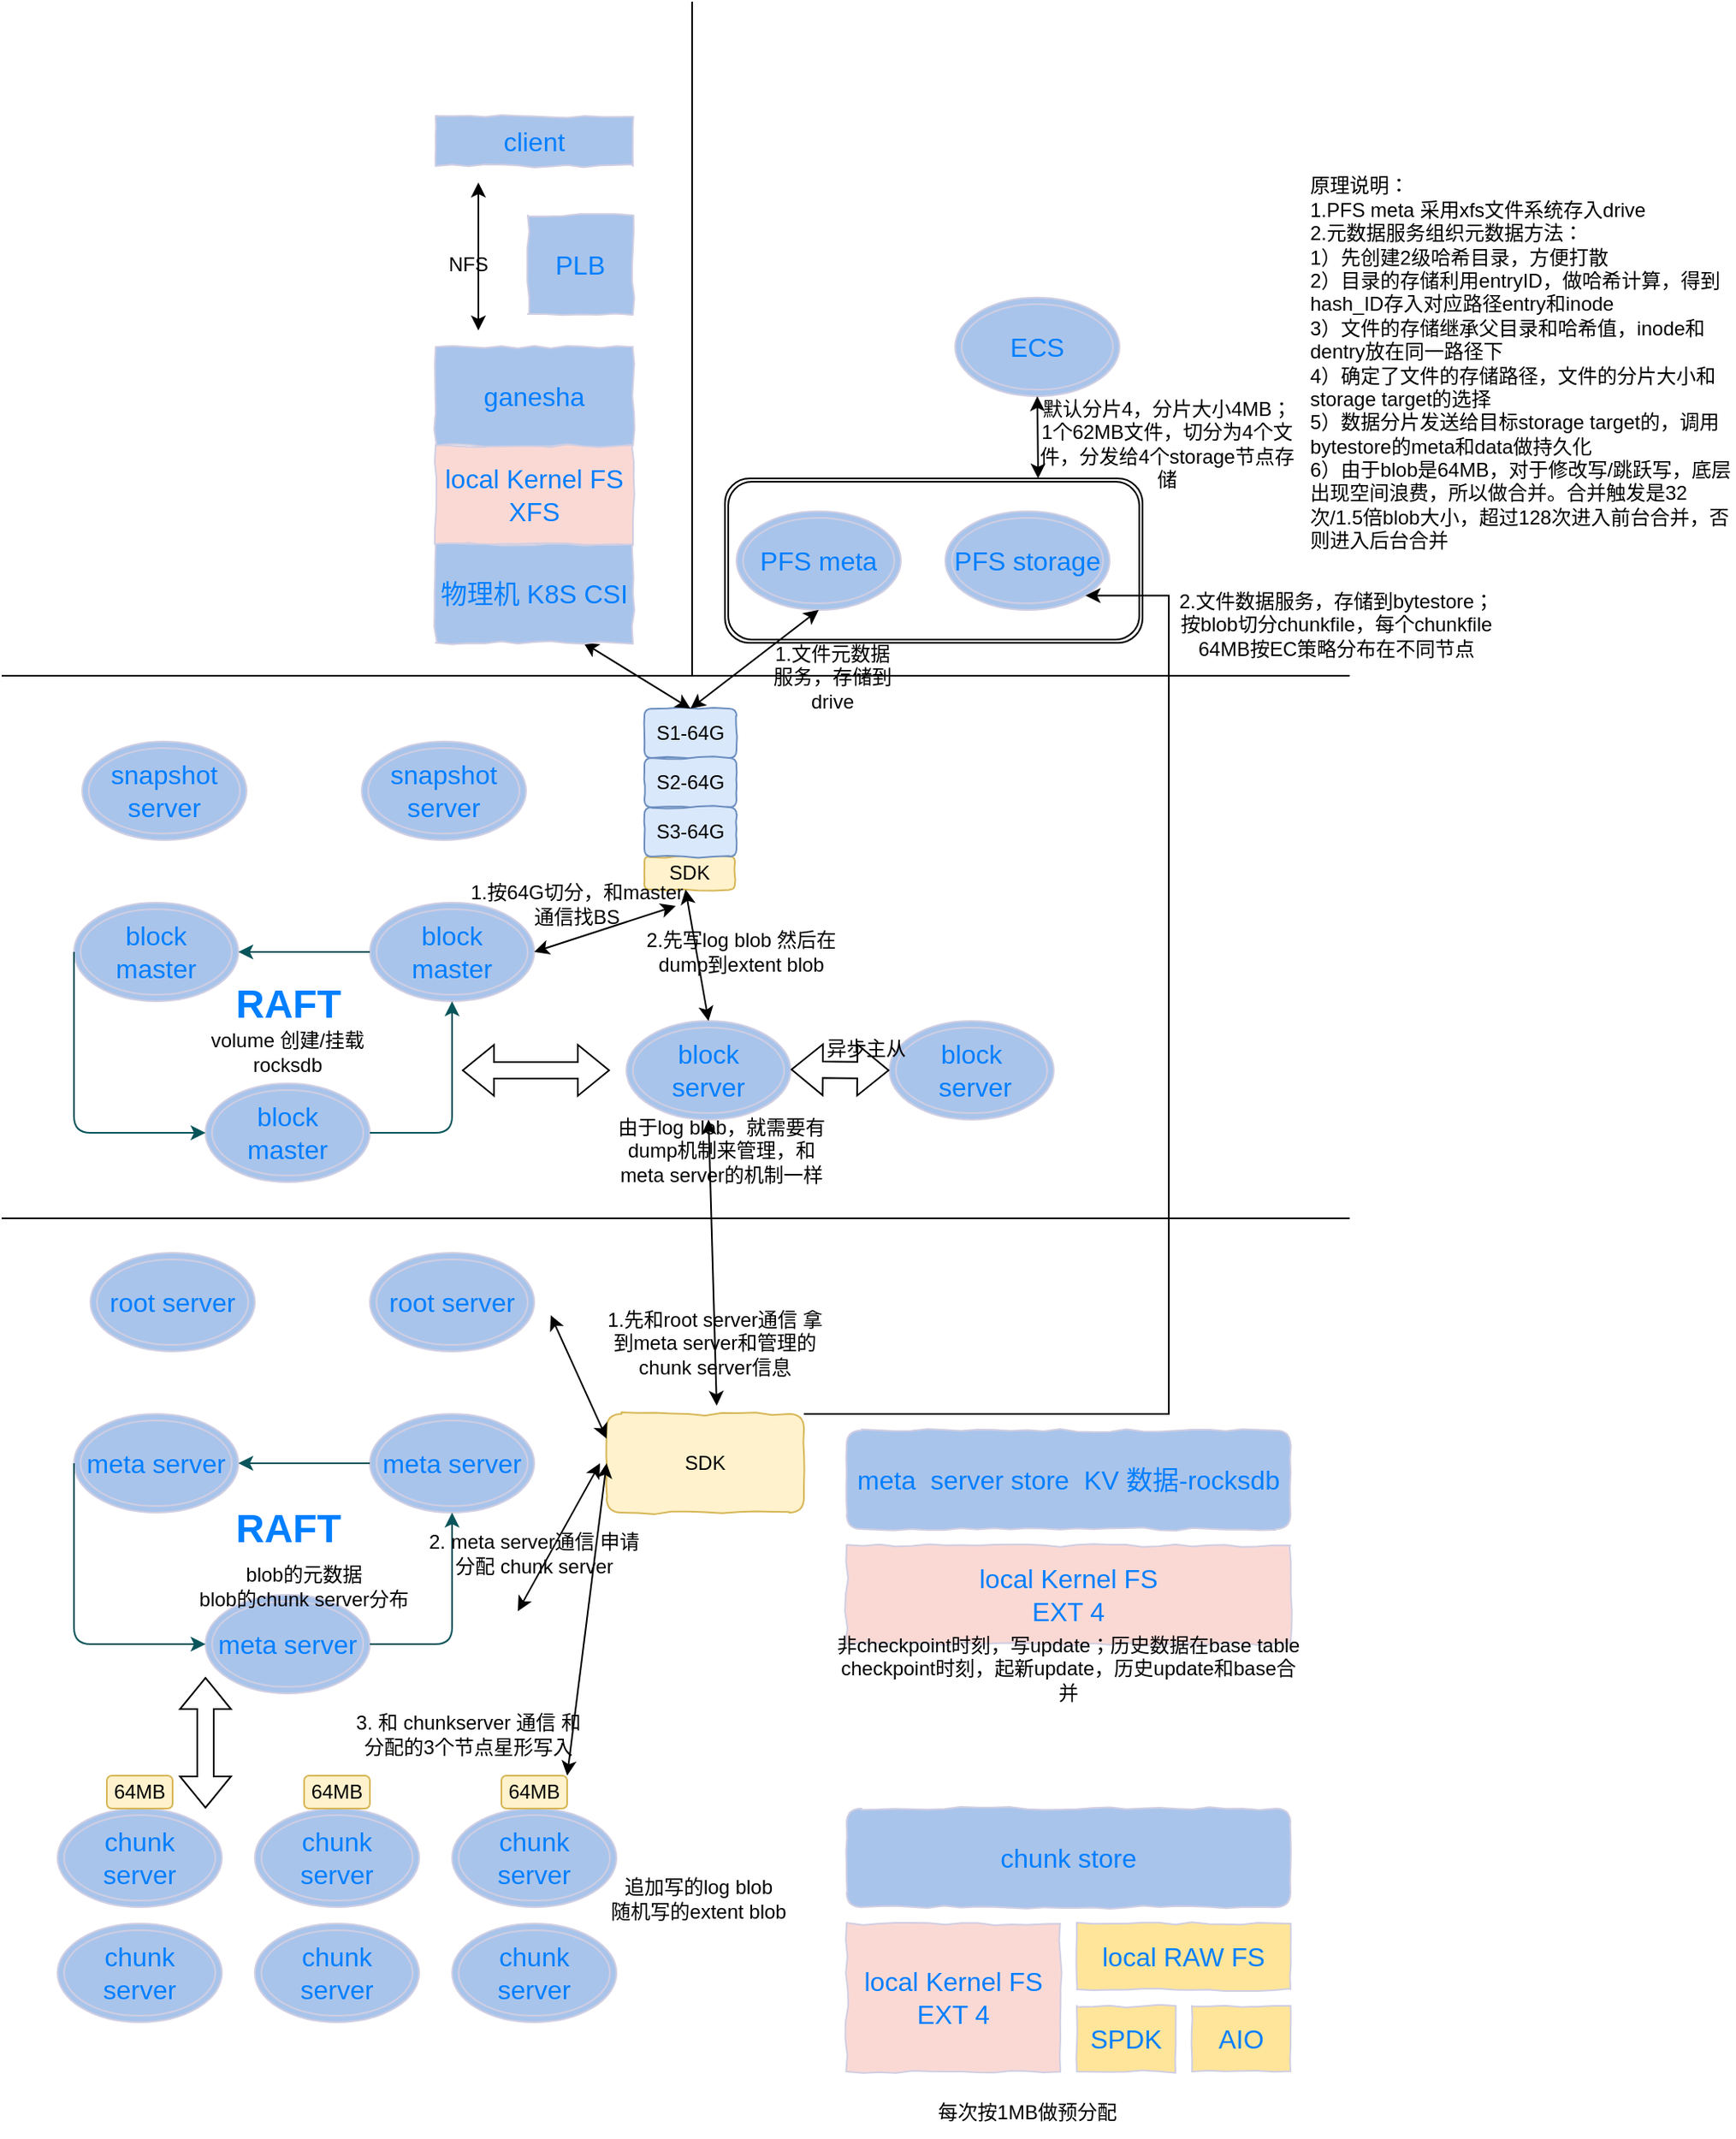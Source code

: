<mxfile version="16.2.4" type="github">
  <diagram id="OlZEOA0zvrnhem5579Ee" name="Page-1">
    <mxGraphModel dx="946" dy="1675" grid="1" gridSize="10" guides="1" tooltips="1" connect="1" arrows="1" fold="1" page="1" pageScale="1" pageWidth="827" pageHeight="1169" math="0" shadow="0">
      <root>
        <mxCell id="0" />
        <mxCell id="1" parent="0" />
        <mxCell id="CJ9ZkTnZIKFmRV_ew28D-1" value="&lt;font style=&quot;font-size: 16px&quot; color=&quot;#007fff&quot;&gt;local Kernel FS&lt;br&gt;EXT 4&lt;br&gt;&lt;/font&gt;" style="rounded=0;whiteSpace=wrap;html=1;sketch=0;fontColor=#1A1A1A;strokeColor=#D0CEE2;fillColor=#FAD9D5;comic=1;" parent="1" vertex="1">
          <mxGeometry x="514" y="1039" width="130" height="90" as="geometry" />
        </mxCell>
        <mxCell id="CJ9ZkTnZIKFmRV_ew28D-3" value="local RAW FS" style="rounded=0;whiteSpace=wrap;html=1;comic=1;sketch=0;fontSize=16;fontColor=#007FFF;strokeColor=#D0CEE2;fillColor=#FFE599;gradientColor=none;" parent="1" vertex="1">
          <mxGeometry x="654" y="1039" width="130" height="40" as="geometry" />
        </mxCell>
        <mxCell id="CJ9ZkTnZIKFmRV_ew28D-4" value="SPDK" style="rounded=0;whiteSpace=wrap;html=1;comic=1;sketch=0;fontSize=16;fontColor=#007FFF;strokeColor=#D0CEE2;fillColor=#FFE599;gradientColor=none;" parent="1" vertex="1">
          <mxGeometry x="654" y="1089" width="60" height="40" as="geometry" />
        </mxCell>
        <mxCell id="CJ9ZkTnZIKFmRV_ew28D-5" value="AIO" style="rounded=0;whiteSpace=wrap;html=1;comic=1;sketch=0;fontSize=16;fontColor=#007FFF;strokeColor=#D0CEE2;fillColor=#FFE599;gradientColor=none;" parent="1" vertex="1">
          <mxGeometry x="724" y="1089" width="60" height="40" as="geometry" />
        </mxCell>
        <mxCell id="CJ9ZkTnZIKFmRV_ew28D-8" value="chunk store" style="rounded=1;whiteSpace=wrap;html=1;comic=1;sketch=0;fontSize=16;fontColor=#007FFF;strokeColor=#D0CEE2;fillColor=#A9C4EB;gradientColor=none;" parent="1" vertex="1">
          <mxGeometry x="514" y="969" width="270" height="60" as="geometry" />
        </mxCell>
        <mxCell id="CJ9ZkTnZIKFmRV_ew28D-9" value="meta server" style="ellipse;shape=doubleEllipse;whiteSpace=wrap;html=1;rounded=0;comic=1;sketch=0;fontSize=16;fontColor=#007FFF;strokeColor=#D0CEE2;fillColor=#A9C4EB;gradientColor=none;" parent="1" vertex="1">
          <mxGeometry x="44" y="729" width="100" height="60" as="geometry" />
        </mxCell>
        <mxCell id="CJ9ZkTnZIKFmRV_ew28D-10" value="meta server" style="ellipse;shape=doubleEllipse;whiteSpace=wrap;html=1;rounded=0;comic=1;sketch=0;fontSize=16;fontColor=#007FFF;strokeColor=#D0CEE2;fillColor=#A9C4EB;gradientColor=none;" parent="1" vertex="1">
          <mxGeometry x="124" y="839" width="100" height="60" as="geometry" />
        </mxCell>
        <mxCell id="CJ9ZkTnZIKFmRV_ew28D-11" value="meta server" style="ellipse;shape=doubleEllipse;whiteSpace=wrap;html=1;rounded=0;comic=1;sketch=0;fontSize=16;fontColor=#007FFF;strokeColor=#D0CEE2;fillColor=#A9C4EB;gradientColor=none;" parent="1" vertex="1">
          <mxGeometry x="224" y="729" width="100" height="60" as="geometry" />
        </mxCell>
        <mxCell id="CJ9ZkTnZIKFmRV_ew28D-12" value="" style="edgeStyle=segmentEdgeStyle;endArrow=classic;html=1;rounded=1;sketch=0;fontSize=16;fontColor=#007FFF;strokeColor=#09555B;curved=0;entryX=0.5;entryY=1;entryDx=0;entryDy=0;" parent="1" target="CJ9ZkTnZIKFmRV_ew28D-11" edge="1">
          <mxGeometry width="50" height="50" relative="1" as="geometry">
            <mxPoint x="224" y="869" as="sourcePoint" />
            <mxPoint x="274" y="819" as="targetPoint" />
          </mxGeometry>
        </mxCell>
        <mxCell id="CJ9ZkTnZIKFmRV_ew28D-13" value="" style="edgeStyle=segmentEdgeStyle;endArrow=classic;html=1;rounded=1;sketch=0;fontSize=16;fontColor=#007FFF;strokeColor=#09555B;curved=0;exitX=0;exitY=0.5;exitDx=0;exitDy=0;entryX=1;entryY=0.5;entryDx=0;entryDy=0;" parent="1" source="CJ9ZkTnZIKFmRV_ew28D-11" target="CJ9ZkTnZIKFmRV_ew28D-9" edge="1">
          <mxGeometry width="50" height="50" relative="1" as="geometry">
            <mxPoint x="404" y="879" as="sourcePoint" />
            <mxPoint x="454" y="829" as="targetPoint" />
          </mxGeometry>
        </mxCell>
        <mxCell id="CJ9ZkTnZIKFmRV_ew28D-15" value="" style="edgeStyle=segmentEdgeStyle;endArrow=classic;html=1;rounded=1;sketch=0;fontSize=16;fontColor=#007FFF;strokeColor=#09555B;curved=0;entryX=0;entryY=0.5;entryDx=0;entryDy=0;exitX=0;exitY=0.5;exitDx=0;exitDy=0;" parent="1" source="CJ9ZkTnZIKFmRV_ew28D-9" target="CJ9ZkTnZIKFmRV_ew28D-10" edge="1">
          <mxGeometry width="50" height="50" relative="1" as="geometry">
            <mxPoint x="404" y="879" as="sourcePoint" />
            <mxPoint x="454" y="829" as="targetPoint" />
            <Array as="points">
              <mxPoint x="44" y="869" />
            </Array>
          </mxGeometry>
        </mxCell>
        <mxCell id="CJ9ZkTnZIKFmRV_ew28D-16" value="RAFT" style="text;strokeColor=none;fillColor=none;html=1;fontSize=24;fontStyle=1;verticalAlign=middle;align=center;rounded=0;comic=1;sketch=0;fontColor=#007FFF;" parent="1" vertex="1">
          <mxGeometry x="124" y="779" width="100" height="40" as="geometry" />
        </mxCell>
        <mxCell id="CJ9ZkTnZIKFmRV_ew28D-17" value="chunk server" style="ellipse;shape=doubleEllipse;whiteSpace=wrap;html=1;rounded=0;comic=1;sketch=0;fontSize=16;fontColor=#007FFF;strokeColor=#D0CEE2;fillColor=#A9C4EB;gradientColor=none;" parent="1" vertex="1">
          <mxGeometry x="34" y="969" width="100" height="60" as="geometry" />
        </mxCell>
        <mxCell id="CJ9ZkTnZIKFmRV_ew28D-18" value="&lt;span&gt;chunk server&lt;/span&gt;" style="ellipse;shape=doubleEllipse;whiteSpace=wrap;html=1;rounded=0;comic=1;sketch=0;fontSize=16;fontColor=#007FFF;strokeColor=#D0CEE2;fillColor=#A9C4EB;gradientColor=none;" parent="1" vertex="1">
          <mxGeometry x="154" y="969" width="100" height="60" as="geometry" />
        </mxCell>
        <mxCell id="CJ9ZkTnZIKFmRV_ew28D-19" value="&lt;span&gt;chunk server&lt;/span&gt;" style="ellipse;shape=doubleEllipse;whiteSpace=wrap;html=1;rounded=0;comic=1;sketch=0;fontSize=16;fontColor=#007FFF;strokeColor=#D0CEE2;fillColor=#A9C4EB;gradientColor=none;" parent="1" vertex="1">
          <mxGeometry x="274" y="969" width="100" height="60" as="geometry" />
        </mxCell>
        <mxCell id="CJ9ZkTnZIKFmRV_ew28D-20" value="&lt;span&gt;chunk server&lt;/span&gt;" style="ellipse;shape=doubleEllipse;whiteSpace=wrap;html=1;rounded=0;comic=1;sketch=0;fontSize=16;fontColor=#007FFF;strokeColor=#D0CEE2;fillColor=#A9C4EB;gradientColor=none;" parent="1" vertex="1">
          <mxGeometry x="34" y="1039" width="100" height="60" as="geometry" />
        </mxCell>
        <mxCell id="CJ9ZkTnZIKFmRV_ew28D-21" value="&lt;span&gt;chunk server&lt;/span&gt;" style="ellipse;shape=doubleEllipse;whiteSpace=wrap;html=1;rounded=0;comic=1;sketch=0;fontSize=16;fontColor=#007FFF;strokeColor=#D0CEE2;fillColor=#A9C4EB;gradientColor=none;" parent="1" vertex="1">
          <mxGeometry x="154" y="1039" width="100" height="60" as="geometry" />
        </mxCell>
        <mxCell id="CJ9ZkTnZIKFmRV_ew28D-22" value="&lt;span&gt;chunk server&lt;/span&gt;" style="ellipse;shape=doubleEllipse;whiteSpace=wrap;html=1;rounded=0;comic=1;sketch=0;fontSize=16;fontColor=#007FFF;strokeColor=#D0CEE2;fillColor=#A9C4EB;gradientColor=none;" parent="1" vertex="1">
          <mxGeometry x="274" y="1039" width="100" height="60" as="geometry" />
        </mxCell>
        <mxCell id="FTZLNdXTJdqXe5OXfxoS-4" value="blob的元数据&lt;br&gt;blob的chunk server分布" style="text;html=1;strokeColor=none;fillColor=none;align=center;verticalAlign=middle;whiteSpace=wrap;rounded=0;" parent="1" vertex="1">
          <mxGeometry x="114" y="819" width="140" height="30" as="geometry" />
        </mxCell>
        <mxCell id="FTZLNdXTJdqXe5OXfxoS-5" value="追加写的log blob&lt;br&gt;随机写的extent blob" style="text;html=1;strokeColor=none;fillColor=none;align=center;verticalAlign=middle;whiteSpace=wrap;rounded=0;" parent="1" vertex="1">
          <mxGeometry x="354" y="1009" width="140" height="30" as="geometry" />
        </mxCell>
        <mxCell id="FTZLNdXTJdqXe5OXfxoS-7" value="64MB" style="rounded=1;whiteSpace=wrap;html=1;fillColor=#fff2cc;strokeColor=#d6b656;" parent="1" vertex="1">
          <mxGeometry x="64" y="949" width="40" height="20" as="geometry" />
        </mxCell>
        <mxCell id="FTZLNdXTJdqXe5OXfxoS-9" value="64MB" style="rounded=1;whiteSpace=wrap;html=1;fillColor=#fff2cc;strokeColor=#d6b656;" parent="1" vertex="1">
          <mxGeometry x="184" y="949" width="40" height="20" as="geometry" />
        </mxCell>
        <mxCell id="FTZLNdXTJdqXe5OXfxoS-10" value="64MB" style="rounded=1;whiteSpace=wrap;html=1;fillColor=#fff2cc;strokeColor=#d6b656;" parent="1" vertex="1">
          <mxGeometry x="304" y="949" width="40" height="20" as="geometry" />
        </mxCell>
        <mxCell id="FTZLNdXTJdqXe5OXfxoS-11" value="root server" style="ellipse;shape=doubleEllipse;whiteSpace=wrap;html=1;rounded=0;comic=1;sketch=0;fontSize=16;fontColor=#007FFF;strokeColor=#D0CEE2;fillColor=#A9C4EB;gradientColor=none;" parent="1" vertex="1">
          <mxGeometry x="54" y="631" width="100" height="60" as="geometry" />
        </mxCell>
        <mxCell id="FTZLNdXTJdqXe5OXfxoS-12" value="&lt;span&gt;root server&lt;/span&gt;" style="ellipse;shape=doubleEllipse;whiteSpace=wrap;html=1;rounded=0;comic=1;sketch=0;fontSize=16;fontColor=#007FFF;strokeColor=#D0CEE2;fillColor=#A9C4EB;gradientColor=none;" parent="1" vertex="1">
          <mxGeometry x="224" y="631" width="100" height="60" as="geometry" />
        </mxCell>
        <mxCell id="FTZLNdXTJdqXe5OXfxoS-13" value="SDK" style="rounded=1;whiteSpace=wrap;html=1;fillColor=#fff2cc;strokeColor=#d6b656;comic=1;" parent="1" vertex="1">
          <mxGeometry x="368" y="729" width="120" height="60" as="geometry" />
        </mxCell>
        <mxCell id="FTZLNdXTJdqXe5OXfxoS-15" value="" style="endArrow=classic;startArrow=classic;html=1;rounded=0;entryX=0;entryY=0.25;entryDx=0;entryDy=0;" parent="1" target="FTZLNdXTJdqXe5OXfxoS-13" edge="1">
          <mxGeometry width="50" height="50" relative="1" as="geometry">
            <mxPoint x="334" y="669" as="sourcePoint" />
            <mxPoint x="434" y="739" as="targetPoint" />
          </mxGeometry>
        </mxCell>
        <mxCell id="FTZLNdXTJdqXe5OXfxoS-16" value="1.先和root server通信 拿到meta server和管理的chunk server信息" style="text;html=1;strokeColor=none;fillColor=none;align=center;verticalAlign=middle;whiteSpace=wrap;rounded=0;" parent="1" vertex="1">
          <mxGeometry x="364" y="671" width="140" height="30" as="geometry" />
        </mxCell>
        <mxCell id="FTZLNdXTJdqXe5OXfxoS-17" value="" style="endArrow=classic;startArrow=classic;html=1;rounded=0;" parent="1" edge="1">
          <mxGeometry width="50" height="50" relative="1" as="geometry">
            <mxPoint x="314" y="849" as="sourcePoint" />
            <mxPoint x="364" y="759" as="targetPoint" />
          </mxGeometry>
        </mxCell>
        <mxCell id="FTZLNdXTJdqXe5OXfxoS-18" value="2. meta server通信 申请分配 chunk server" style="text;html=1;strokeColor=none;fillColor=none;align=center;verticalAlign=middle;whiteSpace=wrap;rounded=0;" parent="1" vertex="1">
          <mxGeometry x="254" y="799" width="140" height="30" as="geometry" />
        </mxCell>
        <mxCell id="FTZLNdXTJdqXe5OXfxoS-19" value="" style="endArrow=classic;startArrow=classic;html=1;rounded=0;entryX=0;entryY=0.5;entryDx=0;entryDy=0;" parent="1" target="FTZLNdXTJdqXe5OXfxoS-13" edge="1">
          <mxGeometry width="50" height="50" relative="1" as="geometry">
            <mxPoint x="344" y="949" as="sourcePoint" />
            <mxPoint x="474" y="849" as="targetPoint" />
          </mxGeometry>
        </mxCell>
        <mxCell id="FTZLNdXTJdqXe5OXfxoS-20" value="3. 和 chunkserver 通信 和分配的3个节点星形写入" style="text;html=1;strokeColor=none;fillColor=none;align=center;verticalAlign=middle;whiteSpace=wrap;rounded=0;" parent="1" vertex="1">
          <mxGeometry x="214" y="909" width="140" height="30" as="geometry" />
        </mxCell>
        <mxCell id="FTZLNdXTJdqXe5OXfxoS-21" value="每次按1MB做预分配" style="text;html=1;strokeColor=none;fillColor=none;align=center;verticalAlign=middle;whiteSpace=wrap;rounded=0;" parent="1" vertex="1">
          <mxGeometry x="554" y="1139" width="140" height="30" as="geometry" />
        </mxCell>
        <mxCell id="FTZLNdXTJdqXe5OXfxoS-22" value="&lt;font style=&quot;font-size: 16px&quot; color=&quot;#007fff&quot;&gt;local Kernel FS&lt;br&gt;EXT 4&lt;br&gt;&lt;/font&gt;" style="rounded=0;whiteSpace=wrap;html=1;sketch=0;fontColor=#1A1A1A;strokeColor=#D0CEE2;fillColor=#FAD9D5;comic=1;" parent="1" vertex="1">
          <mxGeometry x="514" y="809" width="270" height="60" as="geometry" />
        </mxCell>
        <mxCell id="FTZLNdXTJdqXe5OXfxoS-26" value="meta&amp;nbsp; server store&amp;nbsp; KV 数据-rocksdb" style="rounded=1;whiteSpace=wrap;html=1;comic=1;sketch=0;fontSize=16;fontColor=#007FFF;strokeColor=#D0CEE2;fillColor=#A9C4EB;gradientColor=none;" parent="1" vertex="1">
          <mxGeometry x="514" y="739" width="270" height="60" as="geometry" />
        </mxCell>
        <mxCell id="FTZLNdXTJdqXe5OXfxoS-27" value="非checkpoint时刻，写update；历史数据在base table&lt;br&gt;checkpoint时刻，起新update，历史update和base合并" style="text;html=1;strokeColor=none;fillColor=none;align=center;verticalAlign=middle;whiteSpace=wrap;rounded=0;" parent="1" vertex="1">
          <mxGeometry x="504" y="869" width="290" height="30" as="geometry" />
        </mxCell>
        <mxCell id="FTZLNdXTJdqXe5OXfxoS-28" value="" style="endArrow=none;html=1;rounded=0;" parent="1" edge="1">
          <mxGeometry width="50" height="50" relative="1" as="geometry">
            <mxPoint y="610" as="sourcePoint" />
            <mxPoint x="820" y="610" as="targetPoint" />
          </mxGeometry>
        </mxCell>
        <mxCell id="FTZLNdXTJdqXe5OXfxoS-29" value="block master" style="ellipse;shape=doubleEllipse;whiteSpace=wrap;html=1;rounded=0;comic=1;sketch=0;fontSize=16;fontColor=#007FFF;strokeColor=#D0CEE2;fillColor=#A9C4EB;gradientColor=none;" parent="1" vertex="1">
          <mxGeometry x="44" y="418" width="100" height="60" as="geometry" />
        </mxCell>
        <mxCell id="FTZLNdXTJdqXe5OXfxoS-30" value="block master" style="ellipse;shape=doubleEllipse;whiteSpace=wrap;html=1;rounded=0;comic=1;sketch=0;fontSize=16;fontColor=#007FFF;strokeColor=#D0CEE2;fillColor=#A9C4EB;gradientColor=none;" parent="1" vertex="1">
          <mxGeometry x="124" y="528" width="100" height="60" as="geometry" />
        </mxCell>
        <mxCell id="FTZLNdXTJdqXe5OXfxoS-31" value="block master" style="ellipse;shape=doubleEllipse;whiteSpace=wrap;html=1;rounded=0;comic=1;sketch=0;fontSize=16;fontColor=#007FFF;strokeColor=#D0CEE2;fillColor=#A9C4EB;gradientColor=none;" parent="1" vertex="1">
          <mxGeometry x="224" y="418" width="100" height="60" as="geometry" />
        </mxCell>
        <mxCell id="FTZLNdXTJdqXe5OXfxoS-32" value="" style="edgeStyle=segmentEdgeStyle;endArrow=classic;html=1;rounded=1;sketch=0;fontSize=16;fontColor=#007FFF;strokeColor=#09555B;curved=0;entryX=0.5;entryY=1;entryDx=0;entryDy=0;" parent="1" target="FTZLNdXTJdqXe5OXfxoS-31" edge="1">
          <mxGeometry width="50" height="50" relative="1" as="geometry">
            <mxPoint x="224" y="558" as="sourcePoint" />
            <mxPoint x="274" y="508" as="targetPoint" />
          </mxGeometry>
        </mxCell>
        <mxCell id="FTZLNdXTJdqXe5OXfxoS-33" value="" style="edgeStyle=segmentEdgeStyle;endArrow=classic;html=1;rounded=1;sketch=0;fontSize=16;fontColor=#007FFF;strokeColor=#09555B;curved=0;exitX=0;exitY=0.5;exitDx=0;exitDy=0;entryX=1;entryY=0.5;entryDx=0;entryDy=0;" parent="1" source="FTZLNdXTJdqXe5OXfxoS-31" target="FTZLNdXTJdqXe5OXfxoS-29" edge="1">
          <mxGeometry width="50" height="50" relative="1" as="geometry">
            <mxPoint x="404" y="568" as="sourcePoint" />
            <mxPoint x="454" y="518" as="targetPoint" />
          </mxGeometry>
        </mxCell>
        <mxCell id="FTZLNdXTJdqXe5OXfxoS-34" value="" style="edgeStyle=segmentEdgeStyle;endArrow=classic;html=1;rounded=1;sketch=0;fontSize=16;fontColor=#007FFF;strokeColor=#09555B;curved=0;entryX=0;entryY=0.5;entryDx=0;entryDy=0;exitX=0;exitY=0.5;exitDx=0;exitDy=0;" parent="1" source="FTZLNdXTJdqXe5OXfxoS-29" target="FTZLNdXTJdqXe5OXfxoS-30" edge="1">
          <mxGeometry width="50" height="50" relative="1" as="geometry">
            <mxPoint x="404" y="568" as="sourcePoint" />
            <mxPoint x="454" y="518" as="targetPoint" />
            <Array as="points">
              <mxPoint x="44" y="558" />
            </Array>
          </mxGeometry>
        </mxCell>
        <mxCell id="FTZLNdXTJdqXe5OXfxoS-35" value="RAFT" style="text;strokeColor=none;fillColor=none;html=1;fontSize=24;fontStyle=1;verticalAlign=middle;align=center;rounded=0;comic=1;sketch=0;fontColor=#007FFF;" parent="1" vertex="1">
          <mxGeometry x="124" y="460" width="100" height="40" as="geometry" />
        </mxCell>
        <mxCell id="FTZLNdXTJdqXe5OXfxoS-36" value="volume 创建/挂载&lt;br&gt;rocksdb" style="text;html=1;strokeColor=none;fillColor=none;align=center;verticalAlign=middle;whiteSpace=wrap;rounded=0;" parent="1" vertex="1">
          <mxGeometry x="104" y="490" width="140" height="38" as="geometry" />
        </mxCell>
        <mxCell id="FTZLNdXTJdqXe5OXfxoS-37" value="snapshot server" style="ellipse;shape=doubleEllipse;whiteSpace=wrap;html=1;rounded=0;comic=1;sketch=0;fontSize=16;fontColor=#007FFF;strokeColor=#D0CEE2;fillColor=#A9C4EB;gradientColor=none;" parent="1" vertex="1">
          <mxGeometry x="49" y="320" width="100" height="60" as="geometry" />
        </mxCell>
        <mxCell id="FTZLNdXTJdqXe5OXfxoS-38" value="&lt;span&gt;snapshot server&lt;/span&gt;" style="ellipse;shape=doubleEllipse;whiteSpace=wrap;html=1;rounded=0;comic=1;sketch=0;fontSize=16;fontColor=#007FFF;strokeColor=#D0CEE2;fillColor=#A9C4EB;gradientColor=none;" parent="1" vertex="1">
          <mxGeometry x="219" y="320" width="100" height="60" as="geometry" />
        </mxCell>
        <mxCell id="FTZLNdXTJdqXe5OXfxoS-40" value="&lt;span&gt;block &lt;br&gt;server&lt;/span&gt;" style="ellipse;shape=doubleEllipse;whiteSpace=wrap;html=1;rounded=0;comic=1;sketch=0;fontSize=16;fontColor=#007FFF;strokeColor=#D0CEE2;fillColor=#A9C4EB;gradientColor=none;" parent="1" vertex="1">
          <mxGeometry x="380" y="490" width="100" height="60" as="geometry" />
        </mxCell>
        <mxCell id="FTZLNdXTJdqXe5OXfxoS-41" value="&lt;span&gt;block&lt;br&gt;&amp;nbsp;server&lt;/span&gt;" style="ellipse;shape=doubleEllipse;whiteSpace=wrap;html=1;rounded=0;comic=1;sketch=0;fontSize=16;fontColor=#007FFF;strokeColor=#D0CEE2;fillColor=#A9C4EB;gradientColor=none;" parent="1" vertex="1">
          <mxGeometry x="540" y="490" width="100" height="60" as="geometry" />
        </mxCell>
        <mxCell id="FTZLNdXTJdqXe5OXfxoS-43" value="" style="endArrow=classic;startArrow=classic;html=1;rounded=0;entryX=0.558;entryY=-0.083;entryDx=0;entryDy=0;exitX=0.5;exitY=1;exitDx=0;exitDy=0;entryPerimeter=0;" parent="1" source="FTZLNdXTJdqXe5OXfxoS-40" target="FTZLNdXTJdqXe5OXfxoS-13" edge="1">
          <mxGeometry width="50" height="50" relative="1" as="geometry">
            <mxPoint x="450" y="530" as="sourcePoint" />
            <mxPoint x="438" y="739" as="targetPoint" />
          </mxGeometry>
        </mxCell>
        <mxCell id="FTZLNdXTJdqXe5OXfxoS-47" value="SDK" style="rounded=1;whiteSpace=wrap;html=1;fillColor=#fff2cc;strokeColor=#d6b656;comic=1;" parent="1" vertex="1">
          <mxGeometry x="391" y="390" width="55" height="20" as="geometry" />
        </mxCell>
        <mxCell id="FTZLNdXTJdqXe5OXfxoS-48" value="S1-64G" style="rounded=1;whiteSpace=wrap;html=1;comic=1;fillColor=#dae8fc;strokeColor=#6c8ebf;" parent="1" vertex="1">
          <mxGeometry x="391" y="300" width="56" height="30" as="geometry" />
        </mxCell>
        <mxCell id="FTZLNdXTJdqXe5OXfxoS-49" value="S2-64G" style="rounded=1;whiteSpace=wrap;html=1;comic=1;fillColor=#dae8fc;strokeColor=#6c8ebf;" parent="1" vertex="1">
          <mxGeometry x="391" y="330" width="56" height="30" as="geometry" />
        </mxCell>
        <mxCell id="FTZLNdXTJdqXe5OXfxoS-50" value="S3-64G" style="rounded=1;whiteSpace=wrap;html=1;comic=1;fillColor=#dae8fc;strokeColor=#6c8ebf;" parent="1" vertex="1">
          <mxGeometry x="391" y="360" width="56" height="30" as="geometry" />
        </mxCell>
        <mxCell id="FTZLNdXTJdqXe5OXfxoS-52" value="" style="shape=flexArrow;endArrow=classic;startArrow=classic;html=1;rounded=0;" parent="1" edge="1">
          <mxGeometry width="100" height="100" relative="1" as="geometry">
            <mxPoint x="124" y="969" as="sourcePoint" />
            <mxPoint x="124" y="889" as="targetPoint" />
          </mxGeometry>
        </mxCell>
        <mxCell id="FTZLNdXTJdqXe5OXfxoS-53" value="" style="shape=flexArrow;endArrow=classic;startArrow=classic;html=1;rounded=0;" parent="1" edge="1">
          <mxGeometry width="100" height="100" relative="1" as="geometry">
            <mxPoint x="370" y="520" as="sourcePoint" />
            <mxPoint x="280" y="520" as="targetPoint" />
          </mxGeometry>
        </mxCell>
        <mxCell id="FTZLNdXTJdqXe5OXfxoS-56" value="" style="endArrow=classic;startArrow=classic;html=1;rounded=0;entryX=0.5;entryY=0;entryDx=0;entryDy=0;" parent="1" target="FTZLNdXTJdqXe5OXfxoS-40" edge="1">
          <mxGeometry width="50" height="50" relative="1" as="geometry">
            <mxPoint x="416" y="410" as="sourcePoint" />
            <mxPoint x="560" y="500" as="targetPoint" />
          </mxGeometry>
        </mxCell>
        <mxCell id="FTZLNdXTJdqXe5OXfxoS-58" value="" style="shape=flexArrow;endArrow=classic;startArrow=classic;html=1;rounded=0;" parent="1" edge="1">
          <mxGeometry width="100" height="100" relative="1" as="geometry">
            <mxPoint x="540" y="520" as="sourcePoint" />
            <mxPoint x="480" y="519.5" as="targetPoint" />
          </mxGeometry>
        </mxCell>
        <mxCell id="FTZLNdXTJdqXe5OXfxoS-59" value="2.先写log blob 然后在dump到extent blob" style="text;html=1;strokeColor=none;fillColor=none;align=center;verticalAlign=middle;whiteSpace=wrap;rounded=0;" parent="1" vertex="1">
          <mxGeometry x="380" y="429" width="140" height="38" as="geometry" />
        </mxCell>
        <mxCell id="FTZLNdXTJdqXe5OXfxoS-60" value="异步主从" style="text;html=1;strokeColor=none;fillColor=none;align=center;verticalAlign=middle;whiteSpace=wrap;rounded=0;" parent="1" vertex="1">
          <mxGeometry x="456" y="488" width="140" height="38" as="geometry" />
        </mxCell>
        <mxCell id="FTZLNdXTJdqXe5OXfxoS-61" value="由于log blob，就需要有dump机制来管理，和meta server的机制一样" style="text;html=1;strokeColor=none;fillColor=none;align=center;verticalAlign=middle;whiteSpace=wrap;rounded=0;" parent="1" vertex="1">
          <mxGeometry x="368" y="550" width="140" height="38" as="geometry" />
        </mxCell>
        <mxCell id="FTZLNdXTJdqXe5OXfxoS-62" value="" style="endArrow=classic;startArrow=classic;html=1;rounded=0;entryX=1;entryY=0.5;entryDx=0;entryDy=0;" parent="1" target="FTZLNdXTJdqXe5OXfxoS-31" edge="1">
          <mxGeometry width="50" height="50" relative="1" as="geometry">
            <mxPoint x="410" y="420" as="sourcePoint" />
            <mxPoint x="440" y="500" as="targetPoint" />
          </mxGeometry>
        </mxCell>
        <mxCell id="FTZLNdXTJdqXe5OXfxoS-63" value="1.按64G切分，和master通信找BS" style="text;html=1;strokeColor=none;fillColor=none;align=center;verticalAlign=middle;whiteSpace=wrap;rounded=0;" parent="1" vertex="1">
          <mxGeometry x="280" y="400" width="140" height="38" as="geometry" />
        </mxCell>
        <mxCell id="sMiy3J58KoFoW8aBVP6N-1" value="" style="endArrow=none;html=1;rounded=0;" edge="1" parent="1">
          <mxGeometry width="50" height="50" relative="1" as="geometry">
            <mxPoint y="280" as="sourcePoint" />
            <mxPoint x="820" y="280" as="targetPoint" />
          </mxGeometry>
        </mxCell>
        <mxCell id="sMiy3J58KoFoW8aBVP6N-2" value="" style="endArrow=none;html=1;rounded=0;" edge="1" parent="1">
          <mxGeometry width="50" height="50" relative="1" as="geometry">
            <mxPoint x="420" y="280" as="sourcePoint" />
            <mxPoint x="420" y="-130" as="targetPoint" />
          </mxGeometry>
        </mxCell>
        <mxCell id="sMiy3J58KoFoW8aBVP6N-3" value="PFS meta" style="ellipse;shape=doubleEllipse;whiteSpace=wrap;html=1;rounded=0;comic=1;sketch=0;fontSize=16;fontColor=#007FFF;strokeColor=#D0CEE2;fillColor=#A9C4EB;gradientColor=none;" vertex="1" parent="1">
          <mxGeometry x="447" y="180" width="100" height="60" as="geometry" />
        </mxCell>
        <mxCell id="sMiy3J58KoFoW8aBVP6N-4" value="PFS storage" style="ellipse;shape=doubleEllipse;whiteSpace=wrap;html=1;rounded=0;comic=1;sketch=0;fontSize=16;fontColor=#007FFF;strokeColor=#D0CEE2;fillColor=#A9C4EB;gradientColor=none;" vertex="1" parent="1">
          <mxGeometry x="574" y="180" width="100" height="60" as="geometry" />
        </mxCell>
        <mxCell id="sMiy3J58KoFoW8aBVP6N-5" value="" style="endArrow=classic;startArrow=classic;html=1;rounded=0;exitX=0.5;exitY=0;exitDx=0;exitDy=0;entryX=0.5;entryY=1;entryDx=0;entryDy=0;" edge="1" parent="1" source="FTZLNdXTJdqXe5OXfxoS-48" target="sMiy3J58KoFoW8aBVP6N-3">
          <mxGeometry width="50" height="50" relative="1" as="geometry">
            <mxPoint x="490" y="240" as="sourcePoint" />
            <mxPoint x="540" y="190" as="targetPoint" />
          </mxGeometry>
        </mxCell>
        <mxCell id="sMiy3J58KoFoW8aBVP6N-7" value="" style="edgeStyle=elbowEdgeStyle;elbow=horizontal;endArrow=classic;html=1;rounded=0;exitX=1;exitY=0;exitDx=0;exitDy=0;entryX=1;entryY=1;entryDx=0;entryDy=0;" edge="1" parent="1" source="FTZLNdXTJdqXe5OXfxoS-13" target="sMiy3J58KoFoW8aBVP6N-4">
          <mxGeometry width="50" height="50" relative="1" as="geometry">
            <mxPoint x="700" y="540" as="sourcePoint" />
            <mxPoint x="660" y="200" as="targetPoint" />
            <Array as="points">
              <mxPoint x="710" y="120" />
              <mxPoint x="740" y="460" />
              <mxPoint x="700" y="590" />
            </Array>
          </mxGeometry>
        </mxCell>
        <mxCell id="sMiy3J58KoFoW8aBVP6N-8" value="" style="shape=ext;double=1;rounded=1;whiteSpace=wrap;html=1;fillColor=none;" vertex="1" parent="1">
          <mxGeometry x="440" y="160" width="254" height="100" as="geometry" />
        </mxCell>
        <mxCell id="sMiy3J58KoFoW8aBVP6N-10" value="ECS" style="ellipse;shape=doubleEllipse;whiteSpace=wrap;html=1;rounded=0;comic=1;sketch=0;fontSize=16;fontColor=#007FFF;strokeColor=#D0CEE2;fillColor=#A9C4EB;gradientColor=none;" vertex="1" parent="1">
          <mxGeometry x="580" y="50" width="100" height="60" as="geometry" />
        </mxCell>
        <mxCell id="sMiy3J58KoFoW8aBVP6N-11" value="" style="endArrow=classic;startArrow=classic;html=1;rounded=0;entryX=0.5;entryY=1;entryDx=0;entryDy=0;exitX=0.75;exitY=0;exitDx=0;exitDy=0;" edge="1" parent="1" source="sMiy3J58KoFoW8aBVP6N-8" target="sMiy3J58KoFoW8aBVP6N-10">
          <mxGeometry width="50" height="50" relative="1" as="geometry">
            <mxPoint x="610" y="150" as="sourcePoint" />
            <mxPoint x="660" y="100" as="targetPoint" />
          </mxGeometry>
        </mxCell>
        <mxCell id="sMiy3J58KoFoW8aBVP6N-12" value="1.文件元数据服务，存储到drive" style="text;html=1;strokeColor=none;fillColor=none;align=center;verticalAlign=middle;whiteSpace=wrap;rounded=0;" vertex="1" parent="1">
          <mxGeometry x="464" y="262" width="83" height="38" as="geometry" />
        </mxCell>
        <mxCell id="sMiy3J58KoFoW8aBVP6N-13" value="2.文件数据服务，存储到bytestore；按blob切分chunkfile，每个chunkfile 64MB按EC策略分布在不同节点" style="text;html=1;strokeColor=none;fillColor=none;align=center;verticalAlign=middle;whiteSpace=wrap;rounded=0;" vertex="1" parent="1">
          <mxGeometry x="714" y="230" width="196" height="38" as="geometry" />
        </mxCell>
        <mxCell id="sMiy3J58KoFoW8aBVP6N-14" value="默认分片4，分片大小4MB；1个62MB文件，切分为4个文件，分发给4个storage节点存储" style="text;html=1;strokeColor=none;fillColor=none;align=center;verticalAlign=middle;whiteSpace=wrap;rounded=0;" vertex="1" parent="1">
          <mxGeometry x="630" y="120" width="157.5" height="38" as="geometry" />
        </mxCell>
        <mxCell id="sMiy3J58KoFoW8aBVP6N-15" value="原理说明：&lt;br&gt;1.PFS meta 采用xfs文件系统存入drive&lt;br&gt;2.元数据服务组织元数据方法：&lt;br&gt;1）先创建2级哈希目录，方便打散&lt;br&gt;&lt;div&gt;&lt;span&gt;2）目录的存储利用entryID，做哈希计算，得到hash_ID存入对应路径entry和inode&lt;/span&gt;&lt;/div&gt;&lt;div&gt;3）文件的存储继承父目录和哈希值，inode和dentry放在同一路径下&lt;/div&gt;&lt;div&gt;4）确定了文件的存储路径，文件的分片大小和storage target的选择&lt;/div&gt;&lt;div&gt;5）数据分片发送给目标storage target的，调用bytestore的meta和data做持久化&lt;/div&gt;&lt;div&gt;6）由于blob是64MB，对于修改写/跳跃写，底层出现空间浪费，所以做合并。合并触发是32次/1.5倍blob大小，超过128次进入前台合并，否则进入后台合并&lt;/div&gt;" style="text;html=1;strokeColor=none;fillColor=none;align=left;verticalAlign=middle;whiteSpace=wrap;rounded=0;" vertex="1" parent="1">
          <mxGeometry x="794" y="30" width="260" height="120" as="geometry" />
        </mxCell>
        <mxCell id="sMiy3J58KoFoW8aBVP6N-17" value="" style="endArrow=classic;startArrow=classic;html=1;rounded=0;exitX=0.5;exitY=0;exitDx=0;exitDy=0;entryX=0.75;entryY=1;entryDx=0;entryDy=0;" edge="1" parent="1" source="FTZLNdXTJdqXe5OXfxoS-48" target="sMiy3J58KoFoW8aBVP6N-23">
          <mxGeometry width="50" height="50" relative="1" as="geometry">
            <mxPoint x="300" y="210" as="sourcePoint" />
            <mxPoint x="320" y="240" as="targetPoint" />
          </mxGeometry>
        </mxCell>
        <mxCell id="sMiy3J58KoFoW8aBVP6N-20" value="&lt;font style=&quot;font-size: 16px&quot; color=&quot;#007fff&quot;&gt;local Kernel FS&lt;br&gt;XFS&lt;br&gt;&lt;/font&gt;" style="rounded=0;whiteSpace=wrap;html=1;sketch=0;fontColor=#1A1A1A;strokeColor=#D0CEE2;fillColor=#FAD9D5;comic=1;" vertex="1" parent="1">
          <mxGeometry x="264" y="140" width="120" height="60" as="geometry" />
        </mxCell>
        <mxCell id="sMiy3J58KoFoW8aBVP6N-22" value="&lt;font style=&quot;font-size: 16px&quot; color=&quot;#007fff&quot;&gt;ganesha&lt;br&gt;&lt;/font&gt;" style="rounded=0;whiteSpace=wrap;html=1;sketch=0;fontColor=#1A1A1A;strokeColor=#D0CEE2;fillColor=#A9C4EB;comic=1;" vertex="1" parent="1">
          <mxGeometry x="264" y="80" width="120" height="60" as="geometry" />
        </mxCell>
        <mxCell id="sMiy3J58KoFoW8aBVP6N-23" value="&lt;font style=&quot;font-size: 16px&quot; color=&quot;#007fff&quot;&gt;物理机 K8S CSI&lt;br&gt;&lt;/font&gt;" style="rounded=0;whiteSpace=wrap;html=1;sketch=0;fontColor=#1A1A1A;strokeColor=#D0CEE2;fillColor=#A9C4EB;comic=1;" vertex="1" parent="1">
          <mxGeometry x="264" y="200" width="120" height="60" as="geometry" />
        </mxCell>
        <mxCell id="sMiy3J58KoFoW8aBVP6N-24" value="&lt;font style=&quot;font-size: 16px&quot; color=&quot;#007fff&quot;&gt;PLB&lt;br&gt;&lt;/font&gt;" style="rounded=0;whiteSpace=wrap;html=1;sketch=0;fontColor=#1A1A1A;strokeColor=#D0CEE2;fillColor=#A9C4EB;comic=1;" vertex="1" parent="1">
          <mxGeometry x="320" width="64" height="60" as="geometry" />
        </mxCell>
        <mxCell id="sMiy3J58KoFoW8aBVP6N-25" value="&lt;font style=&quot;font-size: 16px&quot; color=&quot;#007fff&quot;&gt;client&lt;br&gt;&lt;/font&gt;" style="rounded=0;whiteSpace=wrap;html=1;sketch=0;fontColor=#1A1A1A;strokeColor=#D0CEE2;fillColor=#A9C4EB;comic=1;" vertex="1" parent="1">
          <mxGeometry x="264" y="-60" width="120" height="30" as="geometry" />
        </mxCell>
        <mxCell id="sMiy3J58KoFoW8aBVP6N-26" value="" style="endArrow=classic;startArrow=classic;html=1;rounded=0;" edge="1" parent="1">
          <mxGeometry width="50" height="50" relative="1" as="geometry">
            <mxPoint x="290" y="70" as="sourcePoint" />
            <mxPoint x="290" y="-20" as="targetPoint" />
          </mxGeometry>
        </mxCell>
        <mxCell id="sMiy3J58KoFoW8aBVP6N-27" value="NFS" style="text;html=1;strokeColor=none;fillColor=none;align=center;verticalAlign=middle;whiteSpace=wrap;rounded=0;" vertex="1" parent="1">
          <mxGeometry x="254" y="15" width="60" height="30" as="geometry" />
        </mxCell>
      </root>
    </mxGraphModel>
  </diagram>
</mxfile>
